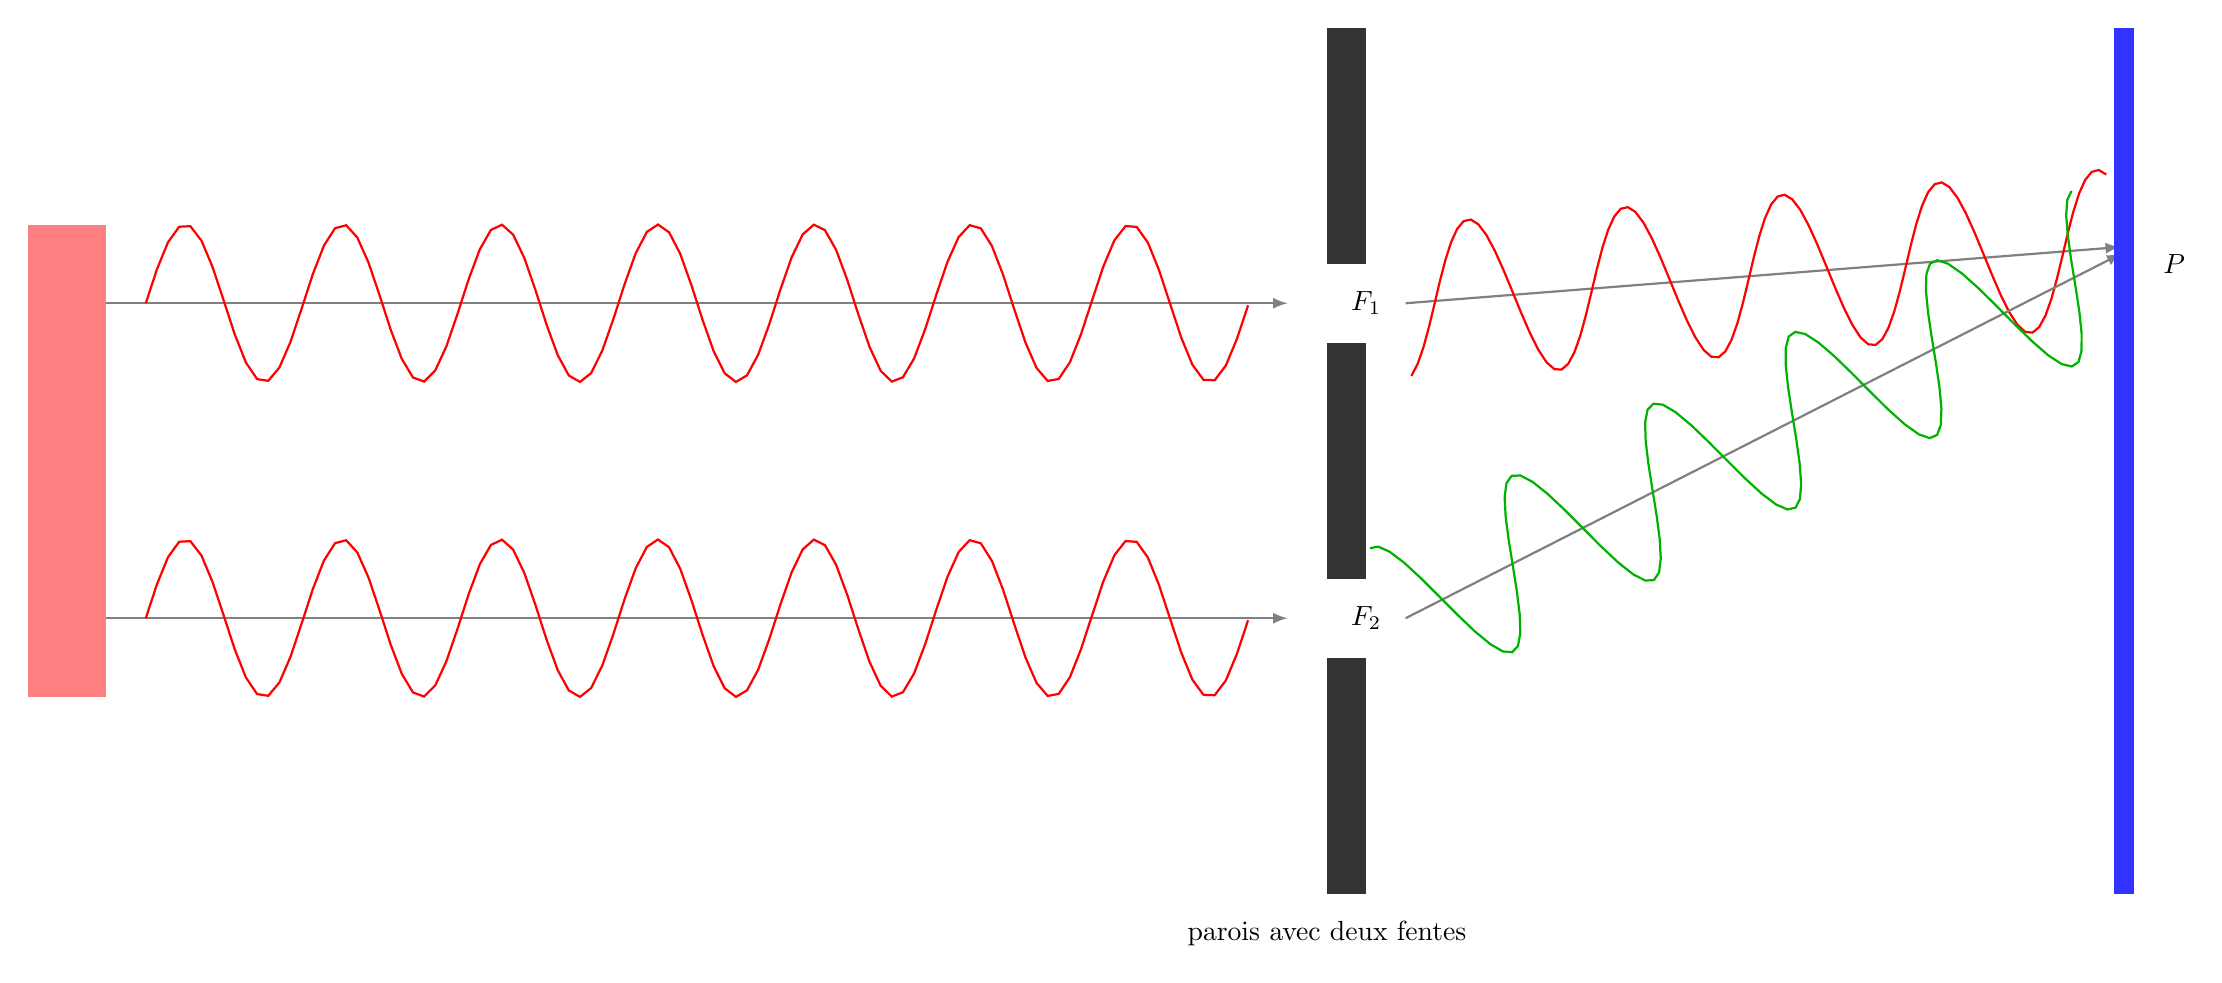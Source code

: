 ﻿\begin{tikzpicture}[scale=1]

   \def\myomega{3.14};
   \def\deltaphi{0.5*3.14};

   \fill[red!50] (-6.5,-3) rectangle ++(1,6);

\begin{scope}[xshift=-5cm,yshift=2cm]
    \draw[->,>=latex,thick, gray] (-0.5,0)--(14.5,0) ; 
   \def\fonction{ sin(\myomega*\x r) };
   \draw[thick, color=red,domain=0:14.0,samples=100,variable=\x] plot ( {\x} , {\fonction} );
\end{scope}

\begin{scope}[xshift=-5cm,yshift=-2cm]

    \draw[->,>=latex,thick, gray] (-0.5,0)--(14.5,0) ; 
   \def\fonction{ sin(\myomega*\x r) };
   \draw[thick, color=red,domain=0:14.0,samples=100,variable=\x] plot ( {\x} , {\fonction} );
\end{scope}

\fill[black!80] (10,-2.5) rectangle ++(0.5,-3);
\fill[black!80] (10,-1.5) rectangle ++(0.5,3);
\fill[black!80] (10,2.5) rectangle ++(0.5,3);

\begin{scope}[xshift=11cm,yshift=2cm,rotate=4.5]
    \draw[->,>=latex,thick, gray] (0,0)--(9.1,0) ; 
   \def\fonction{ sin((\myomega*\x+5.1) r) };
   \draw[thick, color=red,domain=0:9.0,samples=100,variable=\x] plot ( {\x} , {\fonction} );
\end{scope}

\begin{scope}[xshift=11cm,yshift=-2cm,rotate=27]
    \draw[->,>=latex,thick, gray] (0,0)--(10.2,0) ; 
   \def\fonction{ sin((\myomega*\x +1.5) r) };
   \draw[thick, color=green!70!black,domain=0:10.0,samples=100,variable=\x] plot ( {\x} , {\fonction} );
\end{scope}


\fill[blue!80] (20,-5.5) rectangle ++(0.25,11);



\node at (10,-6) {parois avec deux fentes};


 \node at (10.5,2) {$F_1$};
 \node at (10.5,-2) {$F_2$};    
 \node[right] at (20.5,2.5) {$P$};   

\end{tikzpicture}